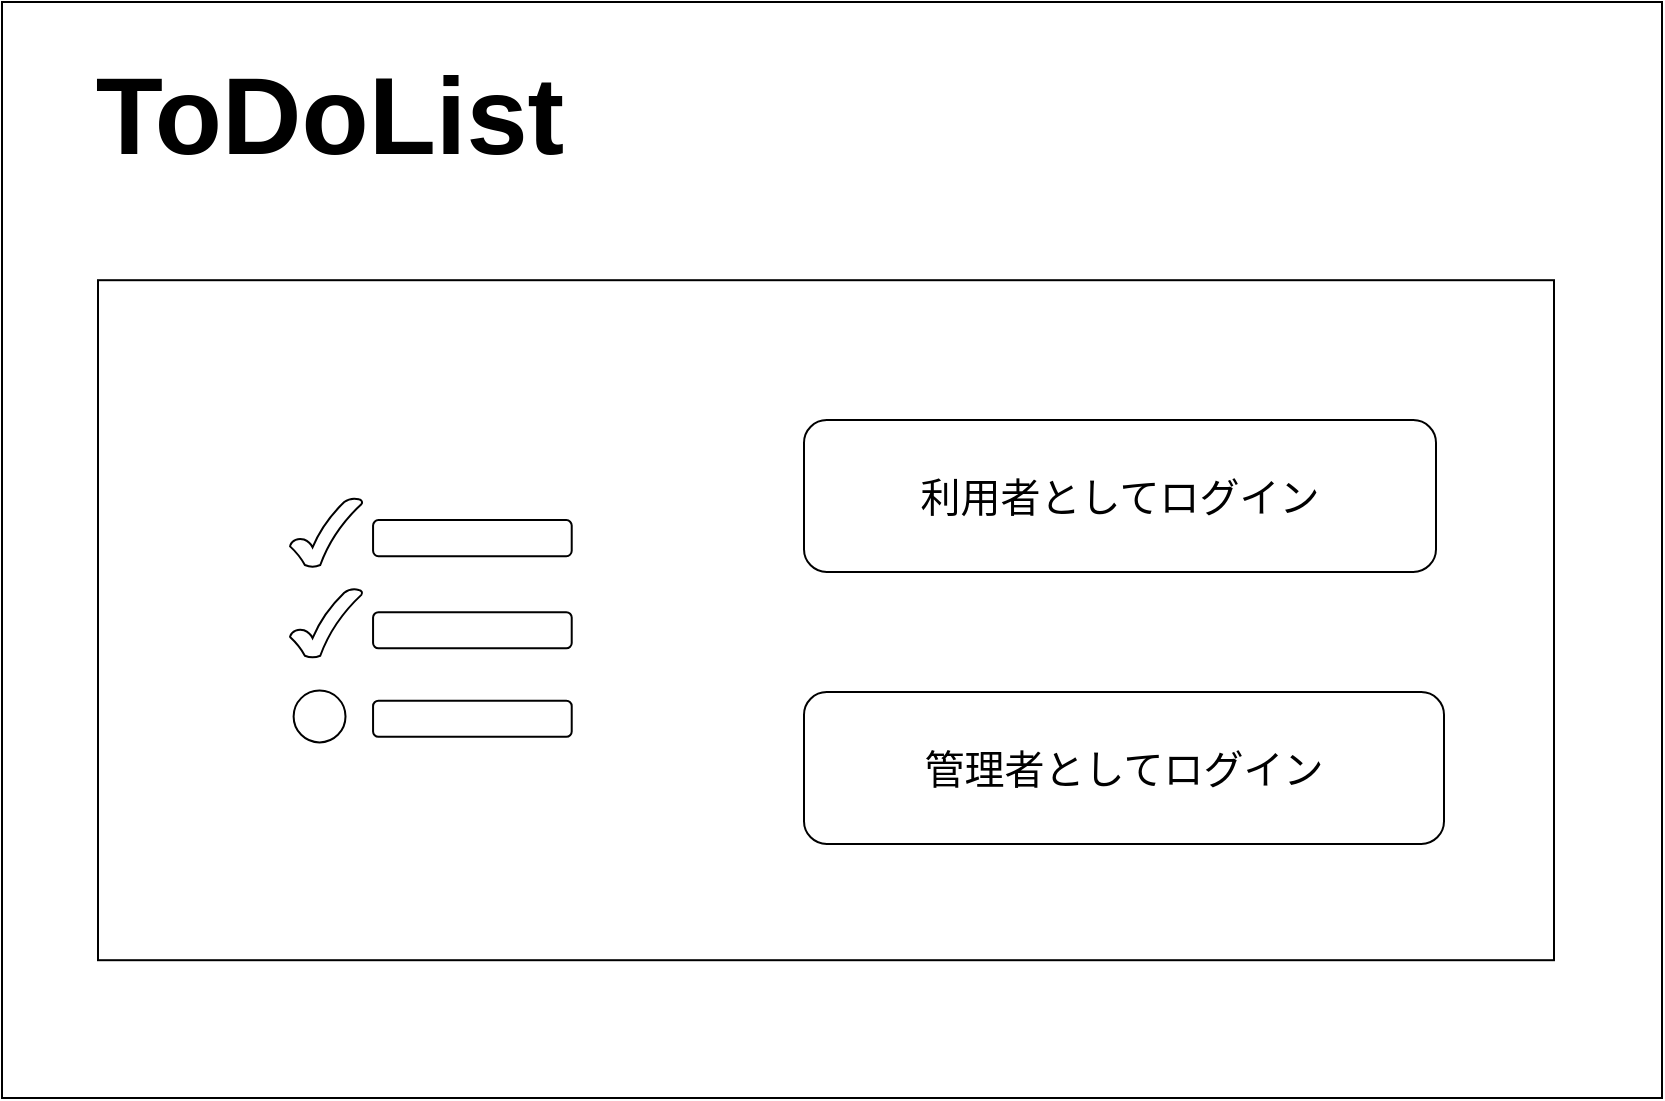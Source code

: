 <mxfile version="13.9.9" type="device"><diagram id="lAW5gfvQpGq91mGYDGwt" name="ページ1"><mxGraphModel dx="1217" dy="763" grid="1" gridSize="4" guides="1" tooltips="1" connect="1" arrows="1" fold="1" page="1" pageScale="1" pageWidth="827" pageHeight="1169" math="0" shadow="0"><root><mxCell id="0"/><mxCell id="1" parent="0"/><mxCell id="tP_qFb6u1pj_dAxfEfU8-1" value="" style="rounded=0;whiteSpace=wrap;html=1;" parent="1" vertex="1"><mxGeometry width="830" height="548" as="geometry"/></mxCell><mxCell id="tP_qFb6u1pj_dAxfEfU8-3" value="&lt;b style=&quot;font-size: 55px;&quot;&gt;&lt;font style=&quot;font-size: 55px;&quot;&gt;ToDoList&lt;/font&gt;&lt;/b&gt;" style="text;html=1;strokeColor=none;fillColor=none;align=center;verticalAlign=middle;whiteSpace=wrap;rounded=0;strokeWidth=4;fontSize=55;" parent="1" vertex="1"><mxGeometry x="40" y="24" width="248" height="64" as="geometry"/></mxCell><mxCell id="XLPLpPRNlPzocyMQitu3-19" value="" style="rounded=0;whiteSpace=wrap;html=1;fontSize=25;" parent="1" vertex="1"><mxGeometry x="48" y="139.1" width="728" height="340" as="geometry"/></mxCell><mxCell id="XLPLpPRNlPzocyMQitu3-1" value="&lt;font style=&quot;font-size: 20px;&quot;&gt;利用者としてログイン&lt;/font&gt;" style="rounded=1;whiteSpace=wrap;html=1;fontSize=20;" parent="1" vertex="1"><mxGeometry x="401" y="209" width="316" height="76" as="geometry"/></mxCell><mxCell id="XLPLpPRNlPzocyMQitu3-2" value="&lt;span style=&quot;font-size: 20px;&quot;&gt;管理者としてログイン&lt;/span&gt;" style="rounded=1;whiteSpace=wrap;html=1;fontSize=20;" parent="1" vertex="1"><mxGeometry x="401" y="345" width="320" height="76" as="geometry"/></mxCell><mxCell id="XLPLpPRNlPzocyMQitu3-15" value="" style="group" parent="1" vertex="1" connectable="0"><mxGeometry x="144" y="248" width="140.86" height="122.21" as="geometry"/></mxCell><mxCell id="XLPLpPRNlPzocyMQitu3-3" value="" style="verticalLabelPosition=bottom;verticalAlign=top;html=1;shape=mxgraph.basic.tick;fontSize=25;" parent="XLPLpPRNlPzocyMQitu3-15" vertex="1"><mxGeometry width="36.118" height="34.526" as="geometry"/></mxCell><mxCell id="XLPLpPRNlPzocyMQitu3-4" value="" style="rounded=1;whiteSpace=wrap;html=1;fontSize=25;" parent="XLPLpPRNlPzocyMQitu3-15" vertex="1"><mxGeometry x="41.536" y="11.048" width="99.324" height="18.06" as="geometry"/></mxCell><mxCell id="XLPLpPRNlPzocyMQitu3-6" value="" style="verticalLabelPosition=bottom;verticalAlign=top;html=1;shape=mxgraph.basic.tick;fontSize=25;" parent="XLPLpPRNlPzocyMQitu3-15" vertex="1"><mxGeometry y="45.361" width="36.118" height="34.526" as="geometry"/></mxCell><mxCell id="XLPLpPRNlPzocyMQitu3-12" value="" style="ellipse;whiteSpace=wrap;html=1;aspect=fixed;fontSize=25;" parent="XLPLpPRNlPzocyMQitu3-15" vertex="1"><mxGeometry x="1.806" y="96.263" width="25.946" height="25.946" as="geometry"/></mxCell><mxCell id="XLPLpPRNlPzocyMQitu3-13" value="" style="rounded=1;whiteSpace=wrap;html=1;fontSize=25;" parent="XLPLpPRNlPzocyMQitu3-15" vertex="1"><mxGeometry x="41.536" y="57.1" width="99.324" height="18.06" as="geometry"/></mxCell><mxCell id="XLPLpPRNlPzocyMQitu3-14" value="" style="rounded=1;whiteSpace=wrap;html=1;fontSize=25;" parent="XLPLpPRNlPzocyMQitu3-15" vertex="1"><mxGeometry x="41.536" y="101.347" width="99.324" height="18.06" as="geometry"/></mxCell></root></mxGraphModel></diagram></mxfile>